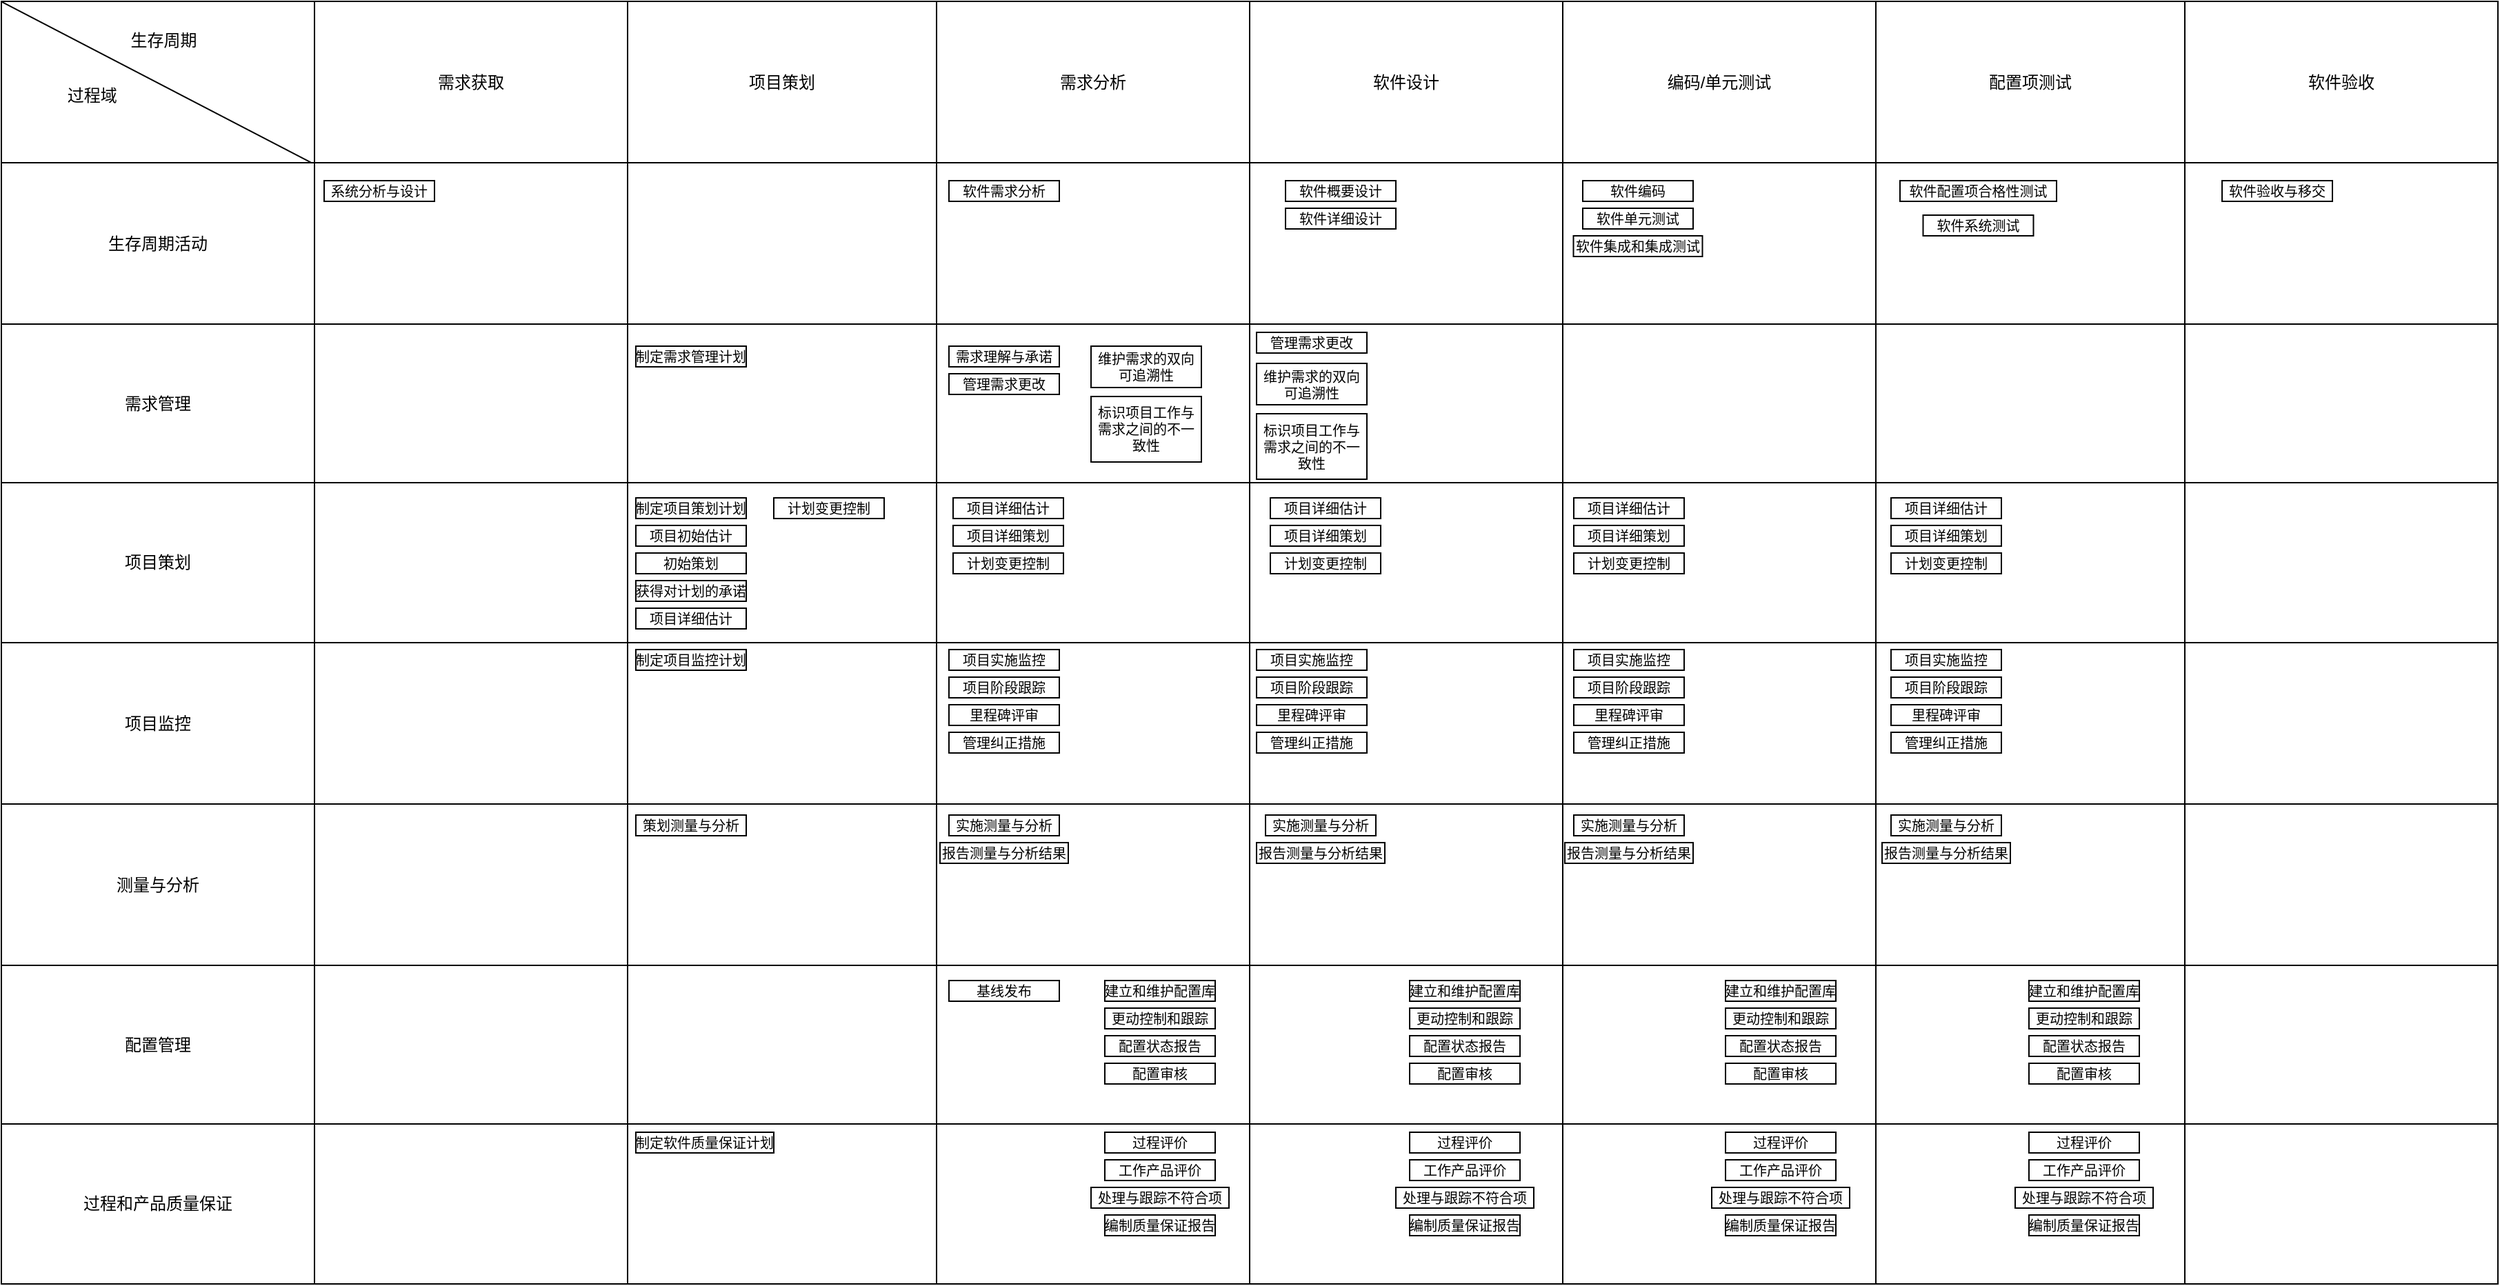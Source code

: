 <mxfile version="14.0.4" type="github">
  <diagram id="ZAhmIX6u1j8w8ivwmvWj" name="Page-1">
    <mxGraphModel dx="2234" dy="1283" grid="1" gridSize="10" guides="1" tooltips="1" connect="1" arrows="1" fold="1" page="1" pageScale="1" pageWidth="827" pageHeight="1169" math="0" shadow="0">
      <root>
        <mxCell id="0" />
        <mxCell id="1" parent="0" />
        <mxCell id="NuKfDFSMR3lukto8AMIW-170" value="" style="group" vertex="1" connectable="0" parent="1">
          <mxGeometry x="140" y="170" width="1810" height="930" as="geometry" />
        </mxCell>
        <mxCell id="NuKfDFSMR3lukto8AMIW-94" value="" style="shape=table;html=1;whiteSpace=wrap;startSize=0;container=1;collapsible=0;childLayout=tableLayout;" vertex="1" parent="NuKfDFSMR3lukto8AMIW-170">
          <mxGeometry width="1810" height="930" as="geometry" />
        </mxCell>
        <mxCell id="NuKfDFSMR3lukto8AMIW-95" value="" style="shape=partialRectangle;html=1;whiteSpace=wrap;collapsible=0;dropTarget=0;pointerEvents=0;fillColor=none;top=0;left=0;bottom=0;right=0;points=[[0,0.5],[1,0.5]];portConstraint=eastwest;" vertex="1" parent="NuKfDFSMR3lukto8AMIW-94">
          <mxGeometry width="1810" height="117" as="geometry" />
        </mxCell>
        <mxCell id="NuKfDFSMR3lukto8AMIW-96" value="" style="shape=partialRectangle;html=1;whiteSpace=wrap;connectable=0;overflow=hidden;fillColor=none;top=0;left=0;bottom=0;right=0;" vertex="1" parent="NuKfDFSMR3lukto8AMIW-95">
          <mxGeometry width="227" height="117" as="geometry" />
        </mxCell>
        <mxCell id="NuKfDFSMR3lukto8AMIW-97" value="需求获取" style="shape=partialRectangle;html=1;whiteSpace=wrap;connectable=0;overflow=hidden;fillColor=none;top=0;left=0;bottom=0;right=0;" vertex="1" parent="NuKfDFSMR3lukto8AMIW-95">
          <mxGeometry x="227" width="227" height="117" as="geometry" />
        </mxCell>
        <mxCell id="NuKfDFSMR3lukto8AMIW-98" value="项目策划" style="shape=partialRectangle;html=1;whiteSpace=wrap;connectable=0;overflow=hidden;fillColor=none;top=0;left=0;bottom=0;right=0;" vertex="1" parent="NuKfDFSMR3lukto8AMIW-95">
          <mxGeometry x="454" width="224" height="117" as="geometry" />
        </mxCell>
        <mxCell id="NuKfDFSMR3lukto8AMIW-99" value="需求分析" style="shape=partialRectangle;html=1;whiteSpace=wrap;connectable=0;overflow=hidden;fillColor=none;top=0;left=0;bottom=0;right=0;" vertex="1" parent="NuKfDFSMR3lukto8AMIW-95">
          <mxGeometry x="678" width="227" height="117" as="geometry" />
        </mxCell>
        <mxCell id="NuKfDFSMR3lukto8AMIW-100" value="软件设计" style="shape=partialRectangle;html=1;whiteSpace=wrap;connectable=0;overflow=hidden;fillColor=none;top=0;left=0;bottom=0;right=0;" vertex="1" parent="NuKfDFSMR3lukto8AMIW-95">
          <mxGeometry x="905" width="227" height="117" as="geometry" />
        </mxCell>
        <mxCell id="NuKfDFSMR3lukto8AMIW-101" value="&lt;span&gt;编码/单元测试&lt;/span&gt;" style="shape=partialRectangle;html=1;whiteSpace=wrap;connectable=0;overflow=hidden;fillColor=none;top=0;left=0;bottom=0;right=0;" vertex="1" parent="NuKfDFSMR3lukto8AMIW-95">
          <mxGeometry x="1132" width="227" height="117" as="geometry" />
        </mxCell>
        <mxCell id="NuKfDFSMR3lukto8AMIW-102" value="&lt;span&gt;配置项测试&lt;/span&gt;" style="shape=partialRectangle;html=1;whiteSpace=wrap;connectable=0;overflow=hidden;fillColor=none;top=0;left=0;bottom=0;right=0;" vertex="1" parent="NuKfDFSMR3lukto8AMIW-95">
          <mxGeometry x="1359" width="224" height="117" as="geometry" />
        </mxCell>
        <mxCell id="NuKfDFSMR3lukto8AMIW-103" value="&lt;span&gt;软件验收&lt;/span&gt;" style="shape=partialRectangle;html=1;whiteSpace=wrap;connectable=0;overflow=hidden;fillColor=none;top=0;left=0;bottom=0;right=0;" vertex="1" parent="NuKfDFSMR3lukto8AMIW-95">
          <mxGeometry x="1583" width="227" height="117" as="geometry" />
        </mxCell>
        <mxCell id="NuKfDFSMR3lukto8AMIW-104" value="" style="shape=partialRectangle;html=1;whiteSpace=wrap;collapsible=0;dropTarget=0;pointerEvents=0;fillColor=none;top=0;left=0;bottom=0;right=0;points=[[0,0.5],[1,0.5]];portConstraint=eastwest;" vertex="1" parent="NuKfDFSMR3lukto8AMIW-94">
          <mxGeometry y="117" width="1810" height="117" as="geometry" />
        </mxCell>
        <mxCell id="NuKfDFSMR3lukto8AMIW-105" value="生存周期活动" style="shape=partialRectangle;html=1;whiteSpace=wrap;connectable=0;overflow=hidden;fillColor=none;top=0;left=0;bottom=0;right=0;" vertex="1" parent="NuKfDFSMR3lukto8AMIW-104">
          <mxGeometry width="227" height="117" as="geometry" />
        </mxCell>
        <mxCell id="NuKfDFSMR3lukto8AMIW-106" value="" style="shape=partialRectangle;html=1;whiteSpace=wrap;connectable=0;overflow=hidden;fillColor=none;top=0;left=0;bottom=0;right=0;" vertex="1" parent="NuKfDFSMR3lukto8AMIW-104">
          <mxGeometry x="227" width="227" height="117" as="geometry" />
        </mxCell>
        <mxCell id="NuKfDFSMR3lukto8AMIW-107" value="" style="shape=partialRectangle;html=1;whiteSpace=wrap;connectable=0;overflow=hidden;fillColor=none;top=0;left=0;bottom=0;right=0;" vertex="1" parent="NuKfDFSMR3lukto8AMIW-104">
          <mxGeometry x="454" width="224" height="117" as="geometry" />
        </mxCell>
        <mxCell id="NuKfDFSMR3lukto8AMIW-108" value="" style="shape=partialRectangle;html=1;whiteSpace=wrap;connectable=0;overflow=hidden;fillColor=none;top=0;left=0;bottom=0;right=0;" vertex="1" parent="NuKfDFSMR3lukto8AMIW-104">
          <mxGeometry x="678" width="227" height="117" as="geometry" />
        </mxCell>
        <mxCell id="NuKfDFSMR3lukto8AMIW-109" value="" style="shape=partialRectangle;html=1;whiteSpace=wrap;connectable=0;overflow=hidden;fillColor=none;top=0;left=0;bottom=0;right=0;" vertex="1" parent="NuKfDFSMR3lukto8AMIW-104">
          <mxGeometry x="905" width="227" height="117" as="geometry" />
        </mxCell>
        <mxCell id="NuKfDFSMR3lukto8AMIW-110" value="" style="shape=partialRectangle;html=1;whiteSpace=wrap;connectable=0;overflow=hidden;fillColor=none;top=0;left=0;bottom=0;right=0;" vertex="1" parent="NuKfDFSMR3lukto8AMIW-104">
          <mxGeometry x="1132" width="227" height="117" as="geometry" />
        </mxCell>
        <mxCell id="NuKfDFSMR3lukto8AMIW-111" value="" style="shape=partialRectangle;html=1;whiteSpace=wrap;connectable=0;overflow=hidden;fillColor=none;top=0;left=0;bottom=0;right=0;" vertex="1" parent="NuKfDFSMR3lukto8AMIW-104">
          <mxGeometry x="1359" width="224" height="117" as="geometry" />
        </mxCell>
        <mxCell id="NuKfDFSMR3lukto8AMIW-112" value="" style="shape=partialRectangle;html=1;whiteSpace=wrap;connectable=0;overflow=hidden;fillColor=none;top=0;left=0;bottom=0;right=0;" vertex="1" parent="NuKfDFSMR3lukto8AMIW-104">
          <mxGeometry x="1583" width="227" height="117" as="geometry" />
        </mxCell>
        <mxCell id="NuKfDFSMR3lukto8AMIW-113" value="" style="shape=partialRectangle;html=1;whiteSpace=wrap;collapsible=0;dropTarget=0;pointerEvents=0;fillColor=none;top=0;left=0;bottom=0;right=0;points=[[0,0.5],[1,0.5]];portConstraint=eastwest;" vertex="1" parent="NuKfDFSMR3lukto8AMIW-94">
          <mxGeometry y="234" width="1810" height="115" as="geometry" />
        </mxCell>
        <mxCell id="NuKfDFSMR3lukto8AMIW-114" value="需求管理" style="shape=partialRectangle;html=1;whiteSpace=wrap;connectable=0;overflow=hidden;fillColor=none;top=0;left=0;bottom=0;right=0;" vertex="1" parent="NuKfDFSMR3lukto8AMIW-113">
          <mxGeometry width="227" height="115" as="geometry" />
        </mxCell>
        <mxCell id="NuKfDFSMR3lukto8AMIW-115" value="" style="shape=partialRectangle;html=1;whiteSpace=wrap;connectable=0;overflow=hidden;fillColor=none;top=0;left=0;bottom=0;right=0;" vertex="1" parent="NuKfDFSMR3lukto8AMIW-113">
          <mxGeometry x="227" width="227" height="115" as="geometry" />
        </mxCell>
        <mxCell id="NuKfDFSMR3lukto8AMIW-116" value="" style="shape=partialRectangle;html=1;whiteSpace=wrap;connectable=0;overflow=hidden;fillColor=none;top=0;left=0;bottom=0;right=0;" vertex="1" parent="NuKfDFSMR3lukto8AMIW-113">
          <mxGeometry x="454" width="224" height="115" as="geometry" />
        </mxCell>
        <mxCell id="NuKfDFSMR3lukto8AMIW-117" value="" style="shape=partialRectangle;html=1;whiteSpace=wrap;connectable=0;overflow=hidden;fillColor=none;top=0;left=0;bottom=0;right=0;" vertex="1" parent="NuKfDFSMR3lukto8AMIW-113">
          <mxGeometry x="678" width="227" height="115" as="geometry" />
        </mxCell>
        <mxCell id="NuKfDFSMR3lukto8AMIW-118" value="" style="shape=partialRectangle;html=1;whiteSpace=wrap;connectable=0;overflow=hidden;fillColor=none;top=0;left=0;bottom=0;right=0;" vertex="1" parent="NuKfDFSMR3lukto8AMIW-113">
          <mxGeometry x="905" width="227" height="115" as="geometry" />
        </mxCell>
        <mxCell id="NuKfDFSMR3lukto8AMIW-119" value="" style="shape=partialRectangle;html=1;whiteSpace=wrap;connectable=0;overflow=hidden;fillColor=none;top=0;left=0;bottom=0;right=0;" vertex="1" parent="NuKfDFSMR3lukto8AMIW-113">
          <mxGeometry x="1132" width="227" height="115" as="geometry" />
        </mxCell>
        <mxCell id="NuKfDFSMR3lukto8AMIW-120" value="" style="shape=partialRectangle;html=1;whiteSpace=wrap;connectable=0;overflow=hidden;fillColor=none;top=0;left=0;bottom=0;right=0;" vertex="1" parent="NuKfDFSMR3lukto8AMIW-113">
          <mxGeometry x="1359" width="224" height="115" as="geometry" />
        </mxCell>
        <mxCell id="NuKfDFSMR3lukto8AMIW-121" value="" style="shape=partialRectangle;html=1;whiteSpace=wrap;connectable=0;overflow=hidden;fillColor=none;top=0;left=0;bottom=0;right=0;" vertex="1" parent="NuKfDFSMR3lukto8AMIW-113">
          <mxGeometry x="1583" width="227" height="115" as="geometry" />
        </mxCell>
        <mxCell id="NuKfDFSMR3lukto8AMIW-122" value="" style="shape=partialRectangle;html=1;whiteSpace=wrap;collapsible=0;dropTarget=0;pointerEvents=0;fillColor=none;top=0;left=0;bottom=0;right=0;points=[[0,0.5],[1,0.5]];portConstraint=eastwest;" vertex="1" parent="NuKfDFSMR3lukto8AMIW-94">
          <mxGeometry y="349" width="1810" height="116" as="geometry" />
        </mxCell>
        <mxCell id="NuKfDFSMR3lukto8AMIW-123" value="项目策划" style="shape=partialRectangle;html=1;whiteSpace=wrap;connectable=0;overflow=hidden;fillColor=none;top=0;left=0;bottom=0;right=0;" vertex="1" parent="NuKfDFSMR3lukto8AMIW-122">
          <mxGeometry width="227" height="116" as="geometry" />
        </mxCell>
        <mxCell id="NuKfDFSMR3lukto8AMIW-124" value="" style="shape=partialRectangle;html=1;whiteSpace=wrap;connectable=0;overflow=hidden;fillColor=none;top=0;left=0;bottom=0;right=0;" vertex="1" parent="NuKfDFSMR3lukto8AMIW-122">
          <mxGeometry x="227" width="227" height="116" as="geometry" />
        </mxCell>
        <mxCell id="NuKfDFSMR3lukto8AMIW-125" value="" style="shape=partialRectangle;html=1;whiteSpace=wrap;connectable=0;overflow=hidden;fillColor=none;top=0;left=0;bottom=0;right=0;" vertex="1" parent="NuKfDFSMR3lukto8AMIW-122">
          <mxGeometry x="454" width="224" height="116" as="geometry" />
        </mxCell>
        <mxCell id="NuKfDFSMR3lukto8AMIW-126" value="" style="shape=partialRectangle;html=1;whiteSpace=wrap;connectable=0;overflow=hidden;fillColor=none;top=0;left=0;bottom=0;right=0;" vertex="1" parent="NuKfDFSMR3lukto8AMIW-122">
          <mxGeometry x="678" width="227" height="116" as="geometry" />
        </mxCell>
        <mxCell id="NuKfDFSMR3lukto8AMIW-127" value="" style="shape=partialRectangle;html=1;whiteSpace=wrap;connectable=0;overflow=hidden;fillColor=none;top=0;left=0;bottom=0;right=0;" vertex="1" parent="NuKfDFSMR3lukto8AMIW-122">
          <mxGeometry x="905" width="227" height="116" as="geometry" />
        </mxCell>
        <mxCell id="NuKfDFSMR3lukto8AMIW-128" value="" style="shape=partialRectangle;html=1;whiteSpace=wrap;connectable=0;overflow=hidden;fillColor=none;top=0;left=0;bottom=0;right=0;" vertex="1" parent="NuKfDFSMR3lukto8AMIW-122">
          <mxGeometry x="1132" width="227" height="116" as="geometry" />
        </mxCell>
        <mxCell id="NuKfDFSMR3lukto8AMIW-129" value="" style="shape=partialRectangle;html=1;whiteSpace=wrap;connectable=0;overflow=hidden;fillColor=none;top=0;left=0;bottom=0;right=0;" vertex="1" parent="NuKfDFSMR3lukto8AMIW-122">
          <mxGeometry x="1359" width="224" height="116" as="geometry" />
        </mxCell>
        <mxCell id="NuKfDFSMR3lukto8AMIW-130" value="" style="shape=partialRectangle;html=1;whiteSpace=wrap;connectable=0;overflow=hidden;fillColor=none;top=0;left=0;bottom=0;right=0;" vertex="1" parent="NuKfDFSMR3lukto8AMIW-122">
          <mxGeometry x="1583" width="227" height="116" as="geometry" />
        </mxCell>
        <mxCell id="NuKfDFSMR3lukto8AMIW-131" value="" style="shape=partialRectangle;html=1;whiteSpace=wrap;collapsible=0;dropTarget=0;pointerEvents=0;fillColor=none;top=0;left=0;bottom=0;right=0;points=[[0,0.5],[1,0.5]];portConstraint=eastwest;" vertex="1" parent="NuKfDFSMR3lukto8AMIW-94">
          <mxGeometry y="465" width="1810" height="117" as="geometry" />
        </mxCell>
        <mxCell id="NuKfDFSMR3lukto8AMIW-132" value="项目监控" style="shape=partialRectangle;html=1;whiteSpace=wrap;connectable=0;overflow=hidden;fillColor=none;top=0;left=0;bottom=0;right=0;" vertex="1" parent="NuKfDFSMR3lukto8AMIW-131">
          <mxGeometry width="227" height="117" as="geometry" />
        </mxCell>
        <mxCell id="NuKfDFSMR3lukto8AMIW-133" value="" style="shape=partialRectangle;html=1;whiteSpace=wrap;connectable=0;overflow=hidden;fillColor=none;top=0;left=0;bottom=0;right=0;" vertex="1" parent="NuKfDFSMR3lukto8AMIW-131">
          <mxGeometry x="227" width="227" height="117" as="geometry" />
        </mxCell>
        <mxCell id="NuKfDFSMR3lukto8AMIW-134" value="" style="shape=partialRectangle;html=1;whiteSpace=wrap;connectable=0;overflow=hidden;fillColor=none;top=0;left=0;bottom=0;right=0;" vertex="1" parent="NuKfDFSMR3lukto8AMIW-131">
          <mxGeometry x="454" width="224" height="117" as="geometry" />
        </mxCell>
        <mxCell id="NuKfDFSMR3lukto8AMIW-135" value="" style="shape=partialRectangle;html=1;whiteSpace=wrap;connectable=0;overflow=hidden;fillColor=none;top=0;left=0;bottom=0;right=0;" vertex="1" parent="NuKfDFSMR3lukto8AMIW-131">
          <mxGeometry x="678" width="227" height="117" as="geometry" />
        </mxCell>
        <mxCell id="NuKfDFSMR3lukto8AMIW-136" value="" style="shape=partialRectangle;html=1;whiteSpace=wrap;connectable=0;overflow=hidden;fillColor=none;top=0;left=0;bottom=0;right=0;" vertex="1" parent="NuKfDFSMR3lukto8AMIW-131">
          <mxGeometry x="905" width="227" height="117" as="geometry" />
        </mxCell>
        <mxCell id="NuKfDFSMR3lukto8AMIW-137" value="" style="shape=partialRectangle;html=1;whiteSpace=wrap;connectable=0;overflow=hidden;fillColor=none;top=0;left=0;bottom=0;right=0;" vertex="1" parent="NuKfDFSMR3lukto8AMIW-131">
          <mxGeometry x="1132" width="227" height="117" as="geometry" />
        </mxCell>
        <mxCell id="NuKfDFSMR3lukto8AMIW-138" value="" style="shape=partialRectangle;html=1;whiteSpace=wrap;connectable=0;overflow=hidden;fillColor=none;top=0;left=0;bottom=0;right=0;" vertex="1" parent="NuKfDFSMR3lukto8AMIW-131">
          <mxGeometry x="1359" width="224" height="117" as="geometry" />
        </mxCell>
        <mxCell id="NuKfDFSMR3lukto8AMIW-139" value="" style="shape=partialRectangle;html=1;whiteSpace=wrap;connectable=0;overflow=hidden;fillColor=none;top=0;left=0;bottom=0;right=0;" vertex="1" parent="NuKfDFSMR3lukto8AMIW-131">
          <mxGeometry x="1583" width="227" height="117" as="geometry" />
        </mxCell>
        <mxCell id="NuKfDFSMR3lukto8AMIW-140" value="" style="shape=partialRectangle;html=1;whiteSpace=wrap;collapsible=0;dropTarget=0;pointerEvents=0;fillColor=none;top=0;left=0;bottom=0;right=0;points=[[0,0.5],[1,0.5]];portConstraint=eastwest;" vertex="1" parent="NuKfDFSMR3lukto8AMIW-94">
          <mxGeometry y="582" width="1810" height="117" as="geometry" />
        </mxCell>
        <mxCell id="NuKfDFSMR3lukto8AMIW-141" value="测量与分析" style="shape=partialRectangle;html=1;whiteSpace=wrap;connectable=0;overflow=hidden;fillColor=none;top=0;left=0;bottom=0;right=0;" vertex="1" parent="NuKfDFSMR3lukto8AMIW-140">
          <mxGeometry width="227" height="117" as="geometry" />
        </mxCell>
        <mxCell id="NuKfDFSMR3lukto8AMIW-142" value="" style="shape=partialRectangle;html=1;whiteSpace=wrap;connectable=0;overflow=hidden;fillColor=none;top=0;left=0;bottom=0;right=0;" vertex="1" parent="NuKfDFSMR3lukto8AMIW-140">
          <mxGeometry x="227" width="227" height="117" as="geometry" />
        </mxCell>
        <mxCell id="NuKfDFSMR3lukto8AMIW-143" value="" style="shape=partialRectangle;html=1;whiteSpace=wrap;connectable=0;overflow=hidden;fillColor=none;top=0;left=0;bottom=0;right=0;" vertex="1" parent="NuKfDFSMR3lukto8AMIW-140">
          <mxGeometry x="454" width="224" height="117" as="geometry" />
        </mxCell>
        <mxCell id="NuKfDFSMR3lukto8AMIW-144" value="" style="shape=partialRectangle;html=1;whiteSpace=wrap;connectable=0;overflow=hidden;fillColor=none;top=0;left=0;bottom=0;right=0;" vertex="1" parent="NuKfDFSMR3lukto8AMIW-140">
          <mxGeometry x="678" width="227" height="117" as="geometry" />
        </mxCell>
        <mxCell id="NuKfDFSMR3lukto8AMIW-145" value="" style="shape=partialRectangle;html=1;whiteSpace=wrap;connectable=0;overflow=hidden;fillColor=none;top=0;left=0;bottom=0;right=0;" vertex="1" parent="NuKfDFSMR3lukto8AMIW-140">
          <mxGeometry x="905" width="227" height="117" as="geometry" />
        </mxCell>
        <mxCell id="NuKfDFSMR3lukto8AMIW-146" value="" style="shape=partialRectangle;html=1;whiteSpace=wrap;connectable=0;overflow=hidden;fillColor=none;top=0;left=0;bottom=0;right=0;" vertex="1" parent="NuKfDFSMR3lukto8AMIW-140">
          <mxGeometry x="1132" width="227" height="117" as="geometry" />
        </mxCell>
        <mxCell id="NuKfDFSMR3lukto8AMIW-147" value="" style="shape=partialRectangle;html=1;whiteSpace=wrap;connectable=0;overflow=hidden;fillColor=none;top=0;left=0;bottom=0;right=0;" vertex="1" parent="NuKfDFSMR3lukto8AMIW-140">
          <mxGeometry x="1359" width="224" height="117" as="geometry" />
        </mxCell>
        <mxCell id="NuKfDFSMR3lukto8AMIW-148" value="" style="shape=partialRectangle;html=1;whiteSpace=wrap;connectable=0;overflow=hidden;fillColor=none;top=0;left=0;bottom=0;right=0;" vertex="1" parent="NuKfDFSMR3lukto8AMIW-140">
          <mxGeometry x="1583" width="227" height="117" as="geometry" />
        </mxCell>
        <mxCell id="NuKfDFSMR3lukto8AMIW-149" value="" style="shape=partialRectangle;html=1;whiteSpace=wrap;collapsible=0;dropTarget=0;pointerEvents=0;fillColor=none;top=0;left=0;bottom=0;right=0;points=[[0,0.5],[1,0.5]];portConstraint=eastwest;" vertex="1" parent="NuKfDFSMR3lukto8AMIW-94">
          <mxGeometry y="699" width="1810" height="115" as="geometry" />
        </mxCell>
        <mxCell id="NuKfDFSMR3lukto8AMIW-150" value="配置管理" style="shape=partialRectangle;html=1;whiteSpace=wrap;connectable=0;overflow=hidden;fillColor=none;top=0;left=0;bottom=0;right=0;" vertex="1" parent="NuKfDFSMR3lukto8AMIW-149">
          <mxGeometry width="227" height="115" as="geometry" />
        </mxCell>
        <mxCell id="NuKfDFSMR3lukto8AMIW-151" value="" style="shape=partialRectangle;html=1;whiteSpace=wrap;connectable=0;overflow=hidden;fillColor=none;top=0;left=0;bottom=0;right=0;" vertex="1" parent="NuKfDFSMR3lukto8AMIW-149">
          <mxGeometry x="227" width="227" height="115" as="geometry" />
        </mxCell>
        <mxCell id="NuKfDFSMR3lukto8AMIW-152" value="" style="shape=partialRectangle;html=1;whiteSpace=wrap;connectable=0;overflow=hidden;fillColor=none;top=0;left=0;bottom=0;right=0;" vertex="1" parent="NuKfDFSMR3lukto8AMIW-149">
          <mxGeometry x="454" width="224" height="115" as="geometry" />
        </mxCell>
        <mxCell id="NuKfDFSMR3lukto8AMIW-153" value="" style="shape=partialRectangle;html=1;whiteSpace=wrap;connectable=0;overflow=hidden;fillColor=none;top=0;left=0;bottom=0;right=0;" vertex="1" parent="NuKfDFSMR3lukto8AMIW-149">
          <mxGeometry x="678" width="227" height="115" as="geometry" />
        </mxCell>
        <mxCell id="NuKfDFSMR3lukto8AMIW-154" value="" style="shape=partialRectangle;html=1;whiteSpace=wrap;connectable=0;overflow=hidden;fillColor=none;top=0;left=0;bottom=0;right=0;" vertex="1" parent="NuKfDFSMR3lukto8AMIW-149">
          <mxGeometry x="905" width="227" height="115" as="geometry" />
        </mxCell>
        <mxCell id="NuKfDFSMR3lukto8AMIW-155" value="" style="shape=partialRectangle;html=1;whiteSpace=wrap;connectable=0;overflow=hidden;fillColor=none;top=0;left=0;bottom=0;right=0;" vertex="1" parent="NuKfDFSMR3lukto8AMIW-149">
          <mxGeometry x="1132" width="227" height="115" as="geometry" />
        </mxCell>
        <mxCell id="NuKfDFSMR3lukto8AMIW-156" value="" style="shape=partialRectangle;html=1;whiteSpace=wrap;connectable=0;overflow=hidden;fillColor=none;top=0;left=0;bottom=0;right=0;" vertex="1" parent="NuKfDFSMR3lukto8AMIW-149">
          <mxGeometry x="1359" width="224" height="115" as="geometry" />
        </mxCell>
        <mxCell id="NuKfDFSMR3lukto8AMIW-157" value="" style="shape=partialRectangle;html=1;whiteSpace=wrap;connectable=0;overflow=hidden;fillColor=none;top=0;left=0;bottom=0;right=0;" vertex="1" parent="NuKfDFSMR3lukto8AMIW-149">
          <mxGeometry x="1583" width="227" height="115" as="geometry" />
        </mxCell>
        <mxCell id="NuKfDFSMR3lukto8AMIW-158" value="" style="shape=partialRectangle;html=1;whiteSpace=wrap;collapsible=0;dropTarget=0;pointerEvents=0;fillColor=none;top=0;left=0;bottom=0;right=0;points=[[0,0.5],[1,0.5]];portConstraint=eastwest;" vertex="1" parent="NuKfDFSMR3lukto8AMIW-94">
          <mxGeometry y="814" width="1810" height="116" as="geometry" />
        </mxCell>
        <mxCell id="NuKfDFSMR3lukto8AMIW-159" value="过程和产品质量保证" style="shape=partialRectangle;html=1;whiteSpace=wrap;connectable=0;overflow=hidden;fillColor=none;top=0;left=0;bottom=0;right=0;" vertex="1" parent="NuKfDFSMR3lukto8AMIW-158">
          <mxGeometry width="227" height="116" as="geometry" />
        </mxCell>
        <mxCell id="NuKfDFSMR3lukto8AMIW-160" value="" style="shape=partialRectangle;html=1;whiteSpace=wrap;connectable=0;overflow=hidden;fillColor=none;top=0;left=0;bottom=0;right=0;" vertex="1" parent="NuKfDFSMR3lukto8AMIW-158">
          <mxGeometry x="227" width="227" height="116" as="geometry" />
        </mxCell>
        <mxCell id="NuKfDFSMR3lukto8AMIW-161" value="" style="shape=partialRectangle;html=1;whiteSpace=wrap;connectable=0;overflow=hidden;fillColor=none;top=0;left=0;bottom=0;right=0;" vertex="1" parent="NuKfDFSMR3lukto8AMIW-158">
          <mxGeometry x="454" width="224" height="116" as="geometry" />
        </mxCell>
        <mxCell id="NuKfDFSMR3lukto8AMIW-162" value="" style="shape=partialRectangle;html=1;whiteSpace=wrap;connectable=0;overflow=hidden;fillColor=none;top=0;left=0;bottom=0;right=0;" vertex="1" parent="NuKfDFSMR3lukto8AMIW-158">
          <mxGeometry x="678" width="227" height="116" as="geometry" />
        </mxCell>
        <mxCell id="NuKfDFSMR3lukto8AMIW-163" value="" style="shape=partialRectangle;html=1;whiteSpace=wrap;connectable=0;overflow=hidden;fillColor=none;top=0;left=0;bottom=0;right=0;" vertex="1" parent="NuKfDFSMR3lukto8AMIW-158">
          <mxGeometry x="905" width="227" height="116" as="geometry" />
        </mxCell>
        <mxCell id="NuKfDFSMR3lukto8AMIW-164" value="" style="shape=partialRectangle;html=1;whiteSpace=wrap;connectable=0;overflow=hidden;fillColor=none;top=0;left=0;bottom=0;right=0;" vertex="1" parent="NuKfDFSMR3lukto8AMIW-158">
          <mxGeometry x="1132" width="227" height="116" as="geometry" />
        </mxCell>
        <mxCell id="NuKfDFSMR3lukto8AMIW-165" value="" style="shape=partialRectangle;html=1;whiteSpace=wrap;connectable=0;overflow=hidden;fillColor=none;top=0;left=0;bottom=0;right=0;" vertex="1" parent="NuKfDFSMR3lukto8AMIW-158">
          <mxGeometry x="1359" width="224" height="116" as="geometry" />
        </mxCell>
        <mxCell id="NuKfDFSMR3lukto8AMIW-166" value="" style="shape=partialRectangle;html=1;whiteSpace=wrap;connectable=0;overflow=hidden;fillColor=none;top=0;left=0;bottom=0;right=0;" vertex="1" parent="NuKfDFSMR3lukto8AMIW-158">
          <mxGeometry x="1583" width="227" height="116" as="geometry" />
        </mxCell>
        <mxCell id="NuKfDFSMR3lukto8AMIW-167" value="" style="endArrow=none;html=1;entryX=0;entryY=0.002;entryDx=0;entryDy=0;entryPerimeter=0;exitX=0.124;exitY=-0.002;exitDx=0;exitDy=0;exitPerimeter=0;" edge="1" parent="NuKfDFSMR3lukto8AMIW-94" source="NuKfDFSMR3lukto8AMIW-104" target="NuKfDFSMR3lukto8AMIW-95">
          <mxGeometry width="50" height="50" relative="1" as="geometry">
            <mxPoint x="69.167" y="120.0" as="sourcePoint" />
            <mxPoint x="155.625" y="45" as="targetPoint" />
          </mxGeometry>
        </mxCell>
        <mxCell id="NuKfDFSMR3lukto8AMIW-168" value="生存周期" style="text;strokeColor=none;fillColor=none;align=center;verticalAlign=middle;rounded=0;fontSize=12;" vertex="1" parent="NuKfDFSMR3lukto8AMIW-170">
          <mxGeometry x="91.869" y="20" width="51.875" height="15.0" as="geometry" />
        </mxCell>
        <mxCell id="NuKfDFSMR3lukto8AMIW-169" value="过程域" style="text;strokeColor=none;fillColor=none;align=center;verticalAlign=middle;rounded=0;fontSize=12;" vertex="1" parent="NuKfDFSMR3lukto8AMIW-170">
          <mxGeometry x="39.996" y="60" width="51.875" height="15.0" as="geometry" />
        </mxCell>
        <mxCell id="NuKfDFSMR3lukto8AMIW-172" value="系统分析与设计" style="rounded=0;fontSize=10;" vertex="1" parent="NuKfDFSMR3lukto8AMIW-170">
          <mxGeometry x="234" y="130" width="80" height="15" as="geometry" />
        </mxCell>
        <mxCell id="NuKfDFSMR3lukto8AMIW-174" value="制定需求管理计划" style="rounded=0;fontSize=10;" vertex="1" parent="NuKfDFSMR3lukto8AMIW-170">
          <mxGeometry x="460" y="250" width="80" height="15" as="geometry" />
        </mxCell>
        <mxCell id="NuKfDFSMR3lukto8AMIW-175" value="需求理解与承诺" style="rounded=0;fontSize=10;" vertex="1" parent="NuKfDFSMR3lukto8AMIW-170">
          <mxGeometry x="687" y="250" width="80" height="15" as="geometry" />
        </mxCell>
        <mxCell id="NuKfDFSMR3lukto8AMIW-176" style="edgeStyle=orthogonalEdgeStyle;rounded=0;orthogonalLoop=1;jettySize=auto;html=1;exitX=0.5;exitY=1;exitDx=0;exitDy=0;fontSize=10;" edge="1" parent="NuKfDFSMR3lukto8AMIW-170" source="NuKfDFSMR3lukto8AMIW-175" target="NuKfDFSMR3lukto8AMIW-175">
          <mxGeometry relative="1" as="geometry" />
        </mxCell>
        <mxCell id="NuKfDFSMR3lukto8AMIW-177" value="管理需求更改" style="rounded=0;fontSize=10;" vertex="1" parent="NuKfDFSMR3lukto8AMIW-170">
          <mxGeometry x="910" y="240" width="80" height="15" as="geometry" />
        </mxCell>
        <mxCell id="NuKfDFSMR3lukto8AMIW-178" value="管理需求更改" style="rounded=0;fontSize=10;" vertex="1" parent="NuKfDFSMR3lukto8AMIW-170">
          <mxGeometry x="687" y="270" width="80" height="15" as="geometry" />
        </mxCell>
        <mxCell id="NuKfDFSMR3lukto8AMIW-262" value="维护需求的双向可追溯性" style="rounded=0;fontSize=10;whiteSpace=wrap;" vertex="1" parent="NuKfDFSMR3lukto8AMIW-170">
          <mxGeometry x="910" y="262.5" width="80" height="30" as="geometry" />
        </mxCell>
        <mxCell id="NuKfDFSMR3lukto8AMIW-263" value="标识项目工作与需求之间的不一致性" style="rounded=0;fontSize=10;whiteSpace=wrap;" vertex="1" parent="NuKfDFSMR3lukto8AMIW-170">
          <mxGeometry x="910" y="299" width="80" height="47.5" as="geometry" />
        </mxCell>
        <mxCell id="NuKfDFSMR3lukto8AMIW-266" value="维护需求的双向可追溯性" style="rounded=0;fontSize=10;whiteSpace=wrap;" vertex="1" parent="NuKfDFSMR3lukto8AMIW-170">
          <mxGeometry x="790" y="250" width="80" height="30" as="geometry" />
        </mxCell>
        <mxCell id="NuKfDFSMR3lukto8AMIW-267" value="标识项目工作与需求之间的不一致性" style="rounded=0;fontSize=10;whiteSpace=wrap;" vertex="1" parent="NuKfDFSMR3lukto8AMIW-170">
          <mxGeometry x="790" y="286.5" width="80" height="47.5" as="geometry" />
        </mxCell>
        <mxCell id="NuKfDFSMR3lukto8AMIW-269" value="制定项目策划计划" style="rounded=0;fontSize=10;" vertex="1" parent="NuKfDFSMR3lukto8AMIW-170">
          <mxGeometry x="460" y="360" width="80" height="15" as="geometry" />
        </mxCell>
        <mxCell id="NuKfDFSMR3lukto8AMIW-270" value="项目初始估计" style="rounded=0;fontSize=10;" vertex="1" parent="NuKfDFSMR3lukto8AMIW-170">
          <mxGeometry x="460" y="380" width="80" height="15" as="geometry" />
        </mxCell>
        <mxCell id="NuKfDFSMR3lukto8AMIW-271" value="初始策划" style="rounded=0;fontSize=10;" vertex="1" parent="NuKfDFSMR3lukto8AMIW-170">
          <mxGeometry x="460" y="400" width="80" height="15" as="geometry" />
        </mxCell>
        <mxCell id="NuKfDFSMR3lukto8AMIW-272" value="获得对计划的承诺" style="rounded=0;fontSize=10;" vertex="1" parent="NuKfDFSMR3lukto8AMIW-170">
          <mxGeometry x="460" y="420" width="80" height="15" as="geometry" />
        </mxCell>
        <mxCell id="NuKfDFSMR3lukto8AMIW-364" value="项目详细估计" style="rounded=0;fontSize=10;" vertex="1" parent="NuKfDFSMR3lukto8AMIW-170">
          <mxGeometry x="460" y="440" width="80" height="15" as="geometry" />
        </mxCell>
        <mxCell id="NuKfDFSMR3lukto8AMIW-365" value="项目详细估计" style="rounded=0;fontSize=10;" vertex="1" parent="NuKfDFSMR3lukto8AMIW-170">
          <mxGeometry x="690" y="360" width="80" height="15" as="geometry" />
        </mxCell>
        <mxCell id="NuKfDFSMR3lukto8AMIW-366" value="项目详细估计" style="rounded=0;fontSize=10;" vertex="1" parent="NuKfDFSMR3lukto8AMIW-170">
          <mxGeometry x="920" y="360" width="80" height="15" as="geometry" />
        </mxCell>
        <mxCell id="NuKfDFSMR3lukto8AMIW-367" value="项目详细估计" style="rounded=0;fontSize=10;" vertex="1" parent="NuKfDFSMR3lukto8AMIW-170">
          <mxGeometry x="1140" y="360" width="80" height="15" as="geometry" />
        </mxCell>
        <mxCell id="NuKfDFSMR3lukto8AMIW-368" value="项目详细估计" style="rounded=0;fontSize=10;" vertex="1" parent="NuKfDFSMR3lukto8AMIW-170">
          <mxGeometry x="1370" y="360" width="80" height="15" as="geometry" />
        </mxCell>
        <mxCell id="NuKfDFSMR3lukto8AMIW-369" value="项目详细策划" style="rounded=0;fontSize=10;" vertex="1" parent="NuKfDFSMR3lukto8AMIW-170">
          <mxGeometry x="690" y="380" width="80" height="15" as="geometry" />
        </mxCell>
        <mxCell id="NuKfDFSMR3lukto8AMIW-370" value="项目详细策划" style="rounded=0;fontSize=10;" vertex="1" parent="NuKfDFSMR3lukto8AMIW-170">
          <mxGeometry x="920" y="380" width="80" height="15" as="geometry" />
        </mxCell>
        <mxCell id="NuKfDFSMR3lukto8AMIW-371" value="项目详细策划" style="rounded=0;fontSize=10;" vertex="1" parent="NuKfDFSMR3lukto8AMIW-170">
          <mxGeometry x="1140" y="380" width="80" height="15" as="geometry" />
        </mxCell>
        <mxCell id="NuKfDFSMR3lukto8AMIW-372" value="项目详细策划" style="rounded=0;fontSize=10;" vertex="1" parent="NuKfDFSMR3lukto8AMIW-170">
          <mxGeometry x="1370" y="380" width="80" height="15" as="geometry" />
        </mxCell>
        <mxCell id="NuKfDFSMR3lukto8AMIW-373" value="计划变更控制" style="rounded=0;fontSize=10;" vertex="1" parent="NuKfDFSMR3lukto8AMIW-170">
          <mxGeometry x="560" y="360" width="80" height="15" as="geometry" />
        </mxCell>
        <mxCell id="NuKfDFSMR3lukto8AMIW-374" value="计划变更控制" style="rounded=0;fontSize=10;" vertex="1" parent="NuKfDFSMR3lukto8AMIW-170">
          <mxGeometry x="690" y="400" width="80" height="15" as="geometry" />
        </mxCell>
        <mxCell id="NuKfDFSMR3lukto8AMIW-375" value="计划变更控制" style="rounded=0;fontSize=10;" vertex="1" parent="NuKfDFSMR3lukto8AMIW-170">
          <mxGeometry x="920" y="400" width="80" height="15" as="geometry" />
        </mxCell>
        <mxCell id="NuKfDFSMR3lukto8AMIW-376" value="计划变更控制" style="rounded=0;fontSize=10;" vertex="1" parent="NuKfDFSMR3lukto8AMIW-170">
          <mxGeometry x="1140" y="400" width="80" height="15" as="geometry" />
        </mxCell>
        <mxCell id="NuKfDFSMR3lukto8AMIW-377" value="计划变更控制" style="rounded=0;fontSize=10;" vertex="1" parent="NuKfDFSMR3lukto8AMIW-170">
          <mxGeometry x="1370" y="400" width="80" height="15" as="geometry" />
        </mxCell>
        <mxCell id="NuKfDFSMR3lukto8AMIW-378" value="制定项目监控计划" style="rounded=0;fontSize=10;" vertex="1" parent="NuKfDFSMR3lukto8AMIW-170">
          <mxGeometry x="460" y="470" width="80" height="15" as="geometry" />
        </mxCell>
        <mxCell id="NuKfDFSMR3lukto8AMIW-379" value="项目实施监控" style="rounded=0;fontSize=10;" vertex="1" parent="NuKfDFSMR3lukto8AMIW-170">
          <mxGeometry x="687" y="470" width="80" height="15" as="geometry" />
        </mxCell>
        <mxCell id="NuKfDFSMR3lukto8AMIW-380" value="项目阶段跟踪" style="rounded=0;fontSize=10;" vertex="1" parent="NuKfDFSMR3lukto8AMIW-170">
          <mxGeometry x="687" y="490" width="80" height="15" as="geometry" />
        </mxCell>
        <mxCell id="NuKfDFSMR3lukto8AMIW-381" value="里程碑评审" style="rounded=0;fontSize=10;" vertex="1" parent="NuKfDFSMR3lukto8AMIW-170">
          <mxGeometry x="687" y="510" width="80" height="15" as="geometry" />
        </mxCell>
        <mxCell id="NuKfDFSMR3lukto8AMIW-382" value="管理纠正措施" style="rounded=0;fontSize=10;" vertex="1" parent="NuKfDFSMR3lukto8AMIW-170">
          <mxGeometry x="687" y="530" width="80" height="15" as="geometry" />
        </mxCell>
        <mxCell id="NuKfDFSMR3lukto8AMIW-383" value="项目实施监控" style="rounded=0;fontSize=10;" vertex="1" parent="NuKfDFSMR3lukto8AMIW-170">
          <mxGeometry x="910" y="470" width="80" height="15" as="geometry" />
        </mxCell>
        <mxCell id="NuKfDFSMR3lukto8AMIW-384" value="项目阶段跟踪" style="rounded=0;fontSize=10;" vertex="1" parent="NuKfDFSMR3lukto8AMIW-170">
          <mxGeometry x="910" y="490" width="80" height="15" as="geometry" />
        </mxCell>
        <mxCell id="NuKfDFSMR3lukto8AMIW-385" value="里程碑评审" style="rounded=0;fontSize=10;" vertex="1" parent="NuKfDFSMR3lukto8AMIW-170">
          <mxGeometry x="910" y="510" width="80" height="15" as="geometry" />
        </mxCell>
        <mxCell id="NuKfDFSMR3lukto8AMIW-386" value="管理纠正措施" style="rounded=0;fontSize=10;" vertex="1" parent="NuKfDFSMR3lukto8AMIW-170">
          <mxGeometry x="910" y="530" width="80" height="15" as="geometry" />
        </mxCell>
        <mxCell id="NuKfDFSMR3lukto8AMIW-387" value="项目实施监控" style="rounded=0;fontSize=10;" vertex="1" parent="NuKfDFSMR3lukto8AMIW-170">
          <mxGeometry x="1140" y="470" width="80" height="15" as="geometry" />
        </mxCell>
        <mxCell id="NuKfDFSMR3lukto8AMIW-388" value="项目阶段跟踪" style="rounded=0;fontSize=10;" vertex="1" parent="NuKfDFSMR3lukto8AMIW-170">
          <mxGeometry x="1140" y="490" width="80" height="15" as="geometry" />
        </mxCell>
        <mxCell id="NuKfDFSMR3lukto8AMIW-389" value="里程碑评审" style="rounded=0;fontSize=10;" vertex="1" parent="NuKfDFSMR3lukto8AMIW-170">
          <mxGeometry x="1140" y="510" width="80" height="15" as="geometry" />
        </mxCell>
        <mxCell id="NuKfDFSMR3lukto8AMIW-390" value="管理纠正措施" style="rounded=0;fontSize=10;" vertex="1" parent="NuKfDFSMR3lukto8AMIW-170">
          <mxGeometry x="1140" y="530" width="80" height="15" as="geometry" />
        </mxCell>
        <mxCell id="NuKfDFSMR3lukto8AMIW-391" value="项目实施监控" style="rounded=0;fontSize=10;" vertex="1" parent="NuKfDFSMR3lukto8AMIW-170">
          <mxGeometry x="1370" y="470" width="80" height="15" as="geometry" />
        </mxCell>
        <mxCell id="NuKfDFSMR3lukto8AMIW-392" value="项目阶段跟踪" style="rounded=0;fontSize=10;" vertex="1" parent="NuKfDFSMR3lukto8AMIW-170">
          <mxGeometry x="1370" y="490" width="80" height="15" as="geometry" />
        </mxCell>
        <mxCell id="NuKfDFSMR3lukto8AMIW-393" value="里程碑评审" style="rounded=0;fontSize=10;" vertex="1" parent="NuKfDFSMR3lukto8AMIW-170">
          <mxGeometry x="1370" y="510" width="80" height="15" as="geometry" />
        </mxCell>
        <mxCell id="NuKfDFSMR3lukto8AMIW-394" value="管理纠正措施" style="rounded=0;fontSize=10;" vertex="1" parent="NuKfDFSMR3lukto8AMIW-170">
          <mxGeometry x="1370" y="530" width="80" height="15" as="geometry" />
        </mxCell>
        <mxCell id="NuKfDFSMR3lukto8AMIW-395" value="策划测量与分析" style="rounded=0;fontSize=10;" vertex="1" parent="NuKfDFSMR3lukto8AMIW-170">
          <mxGeometry x="460" y="590" width="80" height="15" as="geometry" />
        </mxCell>
        <mxCell id="NuKfDFSMR3lukto8AMIW-396" value="实施测量与分析" style="rounded=0;fontSize=10;" vertex="1" parent="NuKfDFSMR3lukto8AMIW-170">
          <mxGeometry x="687" y="590" width="80" height="15" as="geometry" />
        </mxCell>
        <mxCell id="NuKfDFSMR3lukto8AMIW-397" value="报告测量与分析结果" style="rounded=0;fontSize=10;" vertex="1" parent="NuKfDFSMR3lukto8AMIW-170">
          <mxGeometry x="680.5" y="610" width="93" height="15" as="geometry" />
        </mxCell>
        <mxCell id="NuKfDFSMR3lukto8AMIW-398" value="实施测量与分析" style="rounded=0;fontSize=10;" vertex="1" parent="NuKfDFSMR3lukto8AMIW-170">
          <mxGeometry x="916.5" y="590" width="80" height="15" as="geometry" />
        </mxCell>
        <mxCell id="NuKfDFSMR3lukto8AMIW-399" value="报告测量与分析结果" style="rounded=0;fontSize=10;" vertex="1" parent="NuKfDFSMR3lukto8AMIW-170">
          <mxGeometry x="910" y="610" width="93" height="15" as="geometry" />
        </mxCell>
        <mxCell id="NuKfDFSMR3lukto8AMIW-400" value="实施测量与分析" style="rounded=0;fontSize=10;" vertex="1" parent="NuKfDFSMR3lukto8AMIW-170">
          <mxGeometry x="1140" y="590" width="80" height="15" as="geometry" />
        </mxCell>
        <mxCell id="NuKfDFSMR3lukto8AMIW-401" value="报告测量与分析结果" style="rounded=0;fontSize=10;" vertex="1" parent="NuKfDFSMR3lukto8AMIW-170">
          <mxGeometry x="1133.5" y="610" width="93" height="15" as="geometry" />
        </mxCell>
        <mxCell id="NuKfDFSMR3lukto8AMIW-402" value="实施测量与分析" style="rounded=0;fontSize=10;" vertex="1" parent="NuKfDFSMR3lukto8AMIW-170">
          <mxGeometry x="1370" y="590" width="80" height="15" as="geometry" />
        </mxCell>
        <mxCell id="NuKfDFSMR3lukto8AMIW-403" value="报告测量与分析结果" style="rounded=0;fontSize=10;" vertex="1" parent="NuKfDFSMR3lukto8AMIW-170">
          <mxGeometry x="1363.5" y="610" width="93" height="15" as="geometry" />
        </mxCell>
        <mxCell id="NuKfDFSMR3lukto8AMIW-406" value="建立和维护配置库" style="rounded=0;fontSize=10;" vertex="1" parent="NuKfDFSMR3lukto8AMIW-170">
          <mxGeometry x="800" y="710" width="80" height="15" as="geometry" />
        </mxCell>
        <mxCell id="NuKfDFSMR3lukto8AMIW-407" value="基线发布" style="rounded=0;fontSize=10;" vertex="1" parent="NuKfDFSMR3lukto8AMIW-170">
          <mxGeometry x="687" y="710" width="80" height="15" as="geometry" />
        </mxCell>
        <mxCell id="NuKfDFSMR3lukto8AMIW-408" value="更动控制和跟踪" style="rounded=0;fontSize=10;" vertex="1" parent="NuKfDFSMR3lukto8AMIW-170">
          <mxGeometry x="800" y="730" width="80" height="15" as="geometry" />
        </mxCell>
        <mxCell id="NuKfDFSMR3lukto8AMIW-409" value="配置状态报告" style="rounded=0;fontSize=10;" vertex="1" parent="NuKfDFSMR3lukto8AMIW-170">
          <mxGeometry x="800" y="750" width="80" height="15" as="geometry" />
        </mxCell>
        <mxCell id="NuKfDFSMR3lukto8AMIW-410" value="配置审核" style="rounded=0;fontSize=10;" vertex="1" parent="NuKfDFSMR3lukto8AMIW-170">
          <mxGeometry x="800" y="770" width="80" height="15" as="geometry" />
        </mxCell>
        <mxCell id="NuKfDFSMR3lukto8AMIW-411" value="建立和维护配置库" style="rounded=0;fontSize=10;" vertex="1" parent="NuKfDFSMR3lukto8AMIW-170">
          <mxGeometry x="1021" y="710" width="80" height="15" as="geometry" />
        </mxCell>
        <mxCell id="NuKfDFSMR3lukto8AMIW-412" value="更动控制和跟踪" style="rounded=0;fontSize=10;" vertex="1" parent="NuKfDFSMR3lukto8AMIW-170">
          <mxGeometry x="1021" y="730" width="80" height="15" as="geometry" />
        </mxCell>
        <mxCell id="NuKfDFSMR3lukto8AMIW-413" value="配置状态报告" style="rounded=0;fontSize=10;" vertex="1" parent="NuKfDFSMR3lukto8AMIW-170">
          <mxGeometry x="1021" y="750" width="80" height="15" as="geometry" />
        </mxCell>
        <mxCell id="NuKfDFSMR3lukto8AMIW-414" value="配置审核" style="rounded=0;fontSize=10;" vertex="1" parent="NuKfDFSMR3lukto8AMIW-170">
          <mxGeometry x="1021" y="770" width="80" height="15" as="geometry" />
        </mxCell>
        <mxCell id="NuKfDFSMR3lukto8AMIW-415" value="建立和维护配置库" style="rounded=0;fontSize=10;" vertex="1" parent="NuKfDFSMR3lukto8AMIW-170">
          <mxGeometry x="1250" y="710" width="80" height="15" as="geometry" />
        </mxCell>
        <mxCell id="NuKfDFSMR3lukto8AMIW-416" value="更动控制和跟踪" style="rounded=0;fontSize=10;" vertex="1" parent="NuKfDFSMR3lukto8AMIW-170">
          <mxGeometry x="1250" y="730" width="80" height="15" as="geometry" />
        </mxCell>
        <mxCell id="NuKfDFSMR3lukto8AMIW-417" value="配置状态报告" style="rounded=0;fontSize=10;" vertex="1" parent="NuKfDFSMR3lukto8AMIW-170">
          <mxGeometry x="1250" y="750" width="80" height="15" as="geometry" />
        </mxCell>
        <mxCell id="NuKfDFSMR3lukto8AMIW-418" value="配置审核" style="rounded=0;fontSize=10;" vertex="1" parent="NuKfDFSMR3lukto8AMIW-170">
          <mxGeometry x="1250" y="770" width="80" height="15" as="geometry" />
        </mxCell>
        <mxCell id="NuKfDFSMR3lukto8AMIW-419" value="建立和维护配置库" style="rounded=0;fontSize=10;" vertex="1" parent="NuKfDFSMR3lukto8AMIW-170">
          <mxGeometry x="1470" y="710" width="80" height="15" as="geometry" />
        </mxCell>
        <mxCell id="NuKfDFSMR3lukto8AMIW-420" value="更动控制和跟踪" style="rounded=0;fontSize=10;" vertex="1" parent="NuKfDFSMR3lukto8AMIW-170">
          <mxGeometry x="1470" y="730" width="80" height="15" as="geometry" />
        </mxCell>
        <mxCell id="NuKfDFSMR3lukto8AMIW-421" value="配置状态报告" style="rounded=0;fontSize=10;" vertex="1" parent="NuKfDFSMR3lukto8AMIW-170">
          <mxGeometry x="1470" y="750" width="80" height="15" as="geometry" />
        </mxCell>
        <mxCell id="NuKfDFSMR3lukto8AMIW-422" value="配置审核" style="rounded=0;fontSize=10;" vertex="1" parent="NuKfDFSMR3lukto8AMIW-170">
          <mxGeometry x="1470" y="770" width="80" height="15" as="geometry" />
        </mxCell>
        <mxCell id="NuKfDFSMR3lukto8AMIW-573" value="制定软件质量保证计划" style="rounded=0;fontSize=10;" vertex="1" parent="NuKfDFSMR3lukto8AMIW-170">
          <mxGeometry x="460" y="820" width="100" height="15" as="geometry" />
        </mxCell>
        <mxCell id="NuKfDFSMR3lukto8AMIW-404" value="过程评价" style="rounded=0;fontSize=10;" vertex="1" parent="NuKfDFSMR3lukto8AMIW-170">
          <mxGeometry x="800" y="820" width="80" height="15" as="geometry" />
        </mxCell>
        <mxCell id="NuKfDFSMR3lukto8AMIW-574" value="工作产品评价" style="rounded=0;fontSize=10;" vertex="1" parent="NuKfDFSMR3lukto8AMIW-170">
          <mxGeometry x="800" y="840" width="80" height="15" as="geometry" />
        </mxCell>
        <mxCell id="NuKfDFSMR3lukto8AMIW-575" value="处理与跟踪不符合项" style="rounded=0;fontSize=10;" vertex="1" parent="NuKfDFSMR3lukto8AMIW-170">
          <mxGeometry x="790" y="860" width="100" height="15" as="geometry" />
        </mxCell>
        <mxCell id="NuKfDFSMR3lukto8AMIW-576" value="编制质量保证报告" style="rounded=0;fontSize=10;" vertex="1" parent="NuKfDFSMR3lukto8AMIW-170">
          <mxGeometry x="800" y="880" width="80" height="15" as="geometry" />
        </mxCell>
        <mxCell id="NuKfDFSMR3lukto8AMIW-577" value="过程评价" style="rounded=0;fontSize=10;" vertex="1" parent="NuKfDFSMR3lukto8AMIW-170">
          <mxGeometry x="1021" y="820" width="80" height="15" as="geometry" />
        </mxCell>
        <mxCell id="NuKfDFSMR3lukto8AMIW-578" value="工作产品评价" style="rounded=0;fontSize=10;" vertex="1" parent="NuKfDFSMR3lukto8AMIW-170">
          <mxGeometry x="1021" y="840" width="80" height="15" as="geometry" />
        </mxCell>
        <mxCell id="NuKfDFSMR3lukto8AMIW-579" value="处理与跟踪不符合项" style="rounded=0;fontSize=10;" vertex="1" parent="NuKfDFSMR3lukto8AMIW-170">
          <mxGeometry x="1011" y="860" width="100" height="15" as="geometry" />
        </mxCell>
        <mxCell id="NuKfDFSMR3lukto8AMIW-580" value="编制质量保证报告" style="rounded=0;fontSize=10;" vertex="1" parent="NuKfDFSMR3lukto8AMIW-170">
          <mxGeometry x="1021" y="880" width="80" height="15" as="geometry" />
        </mxCell>
        <mxCell id="NuKfDFSMR3lukto8AMIW-581" value="过程评价" style="rounded=0;fontSize=10;" vertex="1" parent="NuKfDFSMR3lukto8AMIW-170">
          <mxGeometry x="1250" y="820" width="80" height="15" as="geometry" />
        </mxCell>
        <mxCell id="NuKfDFSMR3lukto8AMIW-582" value="工作产品评价" style="rounded=0;fontSize=10;" vertex="1" parent="NuKfDFSMR3lukto8AMIW-170">
          <mxGeometry x="1250" y="840" width="80" height="15" as="geometry" />
        </mxCell>
        <mxCell id="NuKfDFSMR3lukto8AMIW-583" value="处理与跟踪不符合项" style="rounded=0;fontSize=10;" vertex="1" parent="NuKfDFSMR3lukto8AMIW-170">
          <mxGeometry x="1240" y="860" width="100" height="15" as="geometry" />
        </mxCell>
        <mxCell id="NuKfDFSMR3lukto8AMIW-584" value="编制质量保证报告" style="rounded=0;fontSize=10;" vertex="1" parent="NuKfDFSMR3lukto8AMIW-170">
          <mxGeometry x="1250" y="880" width="80" height="15" as="geometry" />
        </mxCell>
        <mxCell id="NuKfDFSMR3lukto8AMIW-585" value="过程评价" style="rounded=0;fontSize=10;" vertex="1" parent="NuKfDFSMR3lukto8AMIW-170">
          <mxGeometry x="1470" y="820" width="80" height="15" as="geometry" />
        </mxCell>
        <mxCell id="NuKfDFSMR3lukto8AMIW-586" value="工作产品评价" style="rounded=0;fontSize=10;" vertex="1" parent="NuKfDFSMR3lukto8AMIW-170">
          <mxGeometry x="1470" y="840" width="80" height="15" as="geometry" />
        </mxCell>
        <mxCell id="NuKfDFSMR3lukto8AMIW-587" value="处理与跟踪不符合项" style="rounded=0;fontSize=10;" vertex="1" parent="NuKfDFSMR3lukto8AMIW-170">
          <mxGeometry x="1460" y="860" width="100" height="15" as="geometry" />
        </mxCell>
        <mxCell id="NuKfDFSMR3lukto8AMIW-588" value="编制质量保证报告" style="rounded=0;fontSize=10;" vertex="1" parent="NuKfDFSMR3lukto8AMIW-170">
          <mxGeometry x="1470" y="880" width="80" height="15" as="geometry" />
        </mxCell>
        <mxCell id="NuKfDFSMR3lukto8AMIW-589" value="软件需求分析" style="rounded=0;fontSize=10;" vertex="1" parent="NuKfDFSMR3lukto8AMIW-170">
          <mxGeometry x="687" y="130" width="80" height="15" as="geometry" />
        </mxCell>
        <mxCell id="NuKfDFSMR3lukto8AMIW-590" value="软件概要设计" style="rounded=0;fontSize=10;" vertex="1" parent="NuKfDFSMR3lukto8AMIW-170">
          <mxGeometry x="931" y="130" width="80" height="15" as="geometry" />
        </mxCell>
        <mxCell id="NuKfDFSMR3lukto8AMIW-591" value="软件详细设计" style="rounded=0;fontSize=10;" vertex="1" parent="NuKfDFSMR3lukto8AMIW-170">
          <mxGeometry x="931" y="150" width="80" height="15" as="geometry" />
        </mxCell>
        <mxCell id="NuKfDFSMR3lukto8AMIW-592" value="软件编码" style="rounded=0;fontSize=10;" vertex="1" parent="NuKfDFSMR3lukto8AMIW-170">
          <mxGeometry x="1146.5" y="130" width="80" height="15" as="geometry" />
        </mxCell>
        <mxCell id="NuKfDFSMR3lukto8AMIW-593" value="软件单元测试" style="rounded=0;fontSize=10;" vertex="1" parent="NuKfDFSMR3lukto8AMIW-170">
          <mxGeometry x="1146.5" y="150" width="80" height="15" as="geometry" />
        </mxCell>
        <mxCell id="NuKfDFSMR3lukto8AMIW-594" value="软件配置项合格性测试" style="rounded=0;fontSize=10;" vertex="1" parent="NuKfDFSMR3lukto8AMIW-170">
          <mxGeometry x="1376.5" y="130" width="113.5" height="15" as="geometry" />
        </mxCell>
        <mxCell id="NuKfDFSMR3lukto8AMIW-595" value="软件集成和集成测试" style="rounded=0;fontSize=10;" vertex="1" parent="NuKfDFSMR3lukto8AMIW-170">
          <mxGeometry x="1139.75" y="170" width="93.5" height="15" as="geometry" />
        </mxCell>
        <mxCell id="NuKfDFSMR3lukto8AMIW-596" value="软件系统测试" style="rounded=0;fontSize=10;" vertex="1" parent="NuKfDFSMR3lukto8AMIW-170">
          <mxGeometry x="1393.25" y="155" width="80" height="15" as="geometry" />
        </mxCell>
        <mxCell id="NuKfDFSMR3lukto8AMIW-597" value="软件验收与移交" style="rounded=0;fontSize=10;" vertex="1" parent="NuKfDFSMR3lukto8AMIW-170">
          <mxGeometry x="1610" y="130" width="80" height="15" as="geometry" />
        </mxCell>
      </root>
    </mxGraphModel>
  </diagram>
</mxfile>
